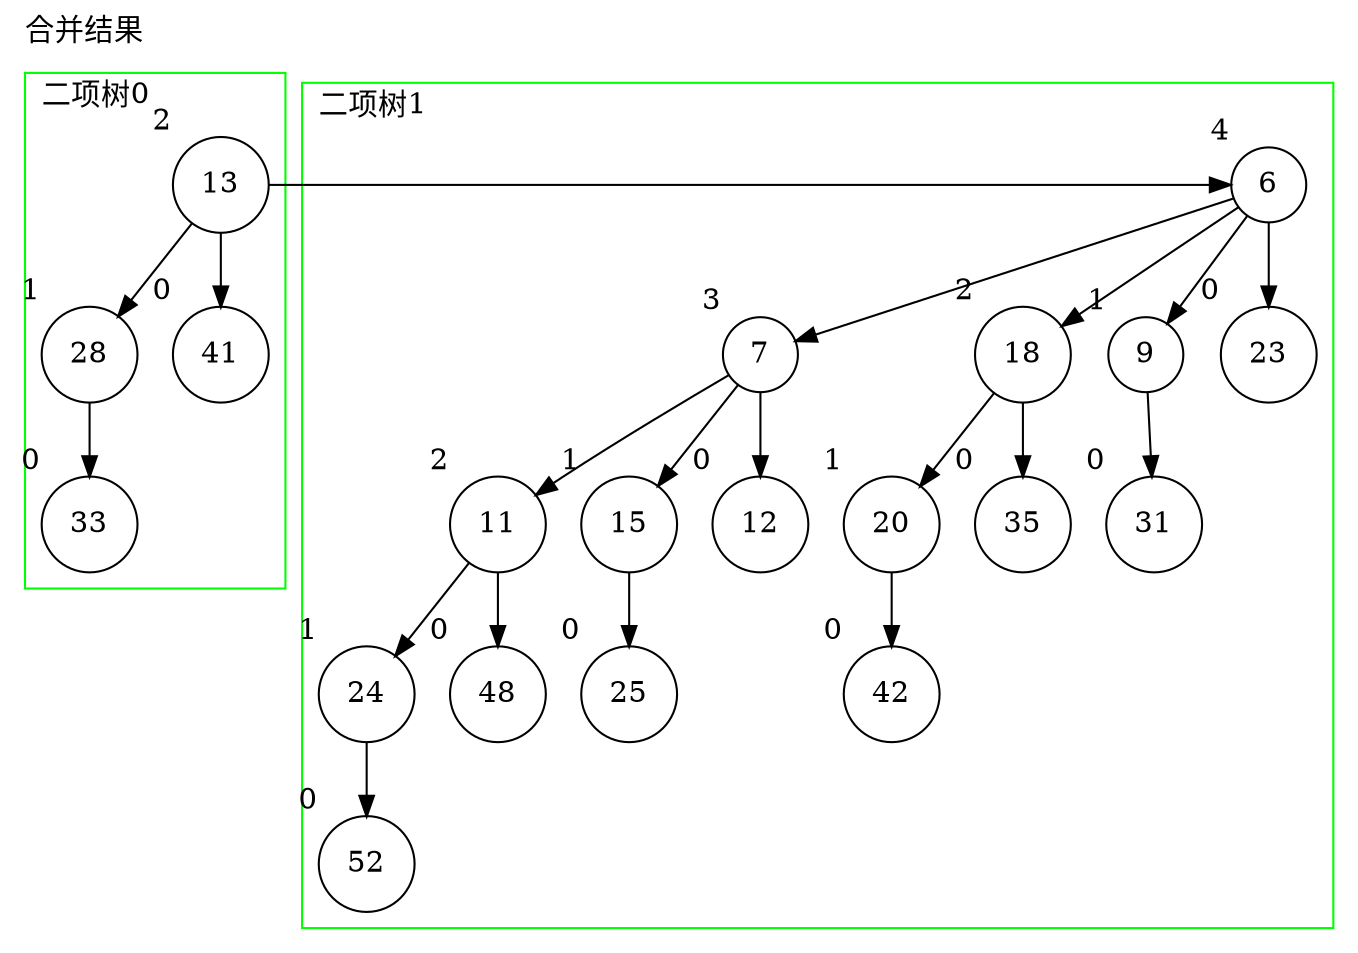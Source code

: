 digraph g{
node[shape=circle];
label="合并结果";
labeljust=l;
labelloc=t;
subgraph cluster_0 {
pencolor=green;label="二项树0";
n120[label=13, xlabel=2];
n121[label=28, xlabel=1];
n120->n121;
n122[label=41, xlabel=0];
n120->n122[weight=100];
n123[label=33, xlabel=0];
n121->n123[weight=100];
}
subgraph cluster_1 {
pencolor=green;label="二项树1";
n124[label=6, xlabel=4];
n125[label=7, xlabel=3];
n124->n125;
n126[label=18, xlabel=2];
n124->n126;
n127[label=9, xlabel=1];
n124->n127;
n128[label=23, xlabel=0];
n124->n128[weight=100];
n129[label=31, xlabel=0];
n127->n129[weight=100];
n130[label=20, xlabel=1];
n126->n130;
n131[label=35, xlabel=0];
n126->n131[weight=100];
n132[label=42, xlabel=0];
n130->n132[weight=100];
n133[label=11, xlabel=2];
n125->n133;
n134[label=15, xlabel=1];
n125->n134;
n135[label=12, xlabel=0];
n125->n135[weight=100];
n136[label=25, xlabel=0];
n134->n136[weight=100];
n137[label=24, xlabel=1];
n133->n137;
n138[label=48, xlabel=0];
n133->n138[weight=100];
n139[label=52, xlabel=0];
n137->n139[weight=100];
}
n120->n124[constraint=false];
}
